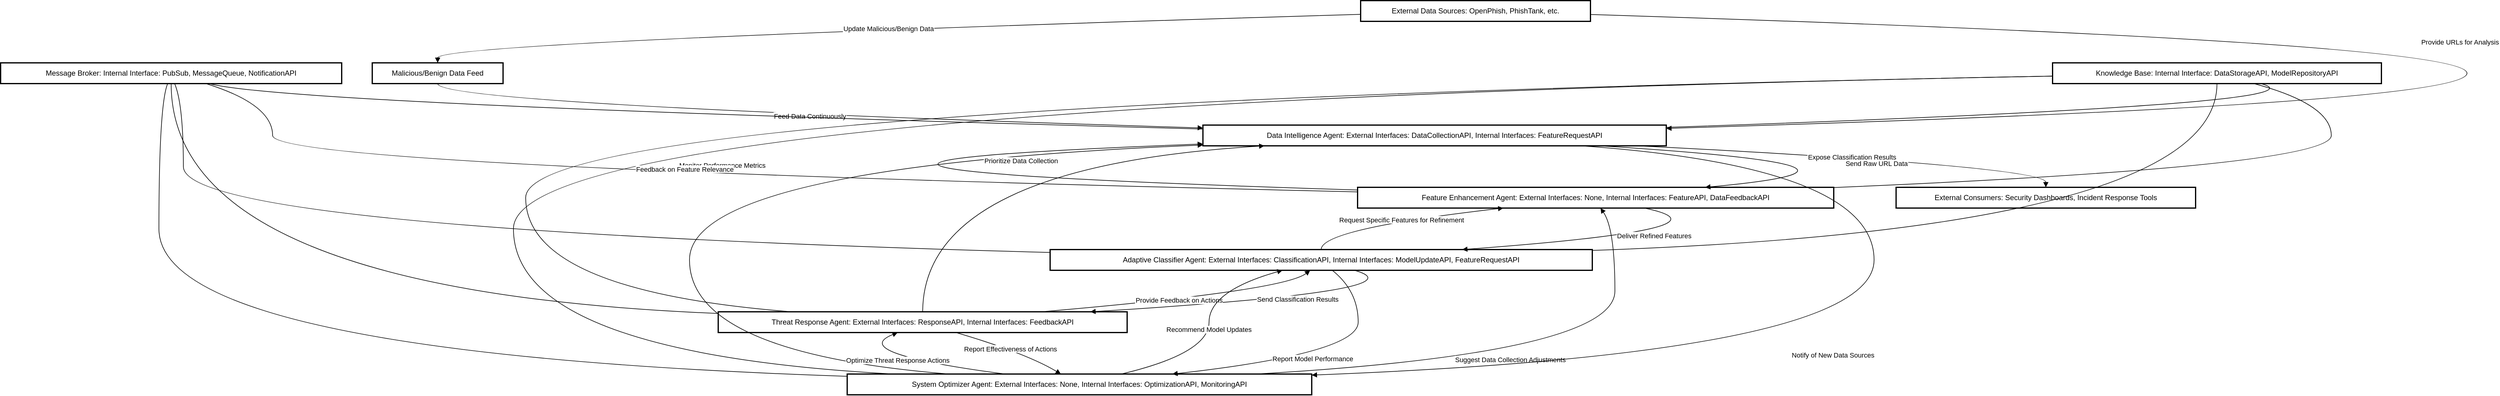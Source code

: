 <mxfile version="24.7.10">
  <diagram name="Page-1" id="Q6pKjs-gX08TMuT0FkWh">
    <mxGraphModel dx="1466" dy="877" grid="1" gridSize="10" guides="1" tooltips="1" connect="1" arrows="1" fold="1" page="1" pageScale="1" pageWidth="1169" pageHeight="827" math="0" shadow="0">
      <root>
        <mxCell id="0" />
        <mxCell id="1" parent="0" />
        <mxCell id="OQqi4LB0kqFBsAC29UD_-125" value="Data Intelligence Agent: External Interfaces: DataCollectionAPI, Internal Interfaces: FeatureRequestAPI" style="whiteSpace=wrap;strokeWidth=2;" vertex="1" parent="1">
          <mxGeometry x="1987" y="224" width="758" height="34" as="geometry" />
        </mxCell>
        <mxCell id="OQqi4LB0kqFBsAC29UD_-126" value="Feature Enhancement Agent: External Interfaces: None, Internal Interfaces: FeatureAPI, DataFeedbackAPI" style="whiteSpace=wrap;strokeWidth=2;" vertex="1" parent="1">
          <mxGeometry x="2240" y="326" width="779" height="34" as="geometry" />
        </mxCell>
        <mxCell id="OQqi4LB0kqFBsAC29UD_-127" value="Adaptive Classifier Agent: External Interfaces: ClassificationAPI, Internal Interfaces: ModelUpdateAPI, FeatureRequestAPI" style="whiteSpace=wrap;strokeWidth=2;" vertex="1" parent="1">
          <mxGeometry x="1737" y="428" width="887" height="34" as="geometry" />
        </mxCell>
        <mxCell id="OQqi4LB0kqFBsAC29UD_-128" value="Threat Response Agent: External Interfaces: ResponseAPI, Internal Interfaces: FeedbackAPI" style="whiteSpace=wrap;strokeWidth=2;" vertex="1" parent="1">
          <mxGeometry x="1194" y="530" width="669" height="34" as="geometry" />
        </mxCell>
        <mxCell id="OQqi4LB0kqFBsAC29UD_-129" value="System Optimizer Agent: External Interfaces: None, Internal Interfaces: OptimizationAPI, MonitoringAPI" style="whiteSpace=wrap;strokeWidth=2;" vertex="1" parent="1">
          <mxGeometry x="1405" y="632" width="760" height="34" as="geometry" />
        </mxCell>
        <mxCell id="OQqi4LB0kqFBsAC29UD_-130" value="Message Broker: Internal Interface: PubSub, MessageQueue, NotificationAPI" style="whiteSpace=wrap;strokeWidth=2;" vertex="1" parent="1">
          <mxGeometry x="20" y="122" width="558" height="34" as="geometry" />
        </mxCell>
        <mxCell id="OQqi4LB0kqFBsAC29UD_-131" value="External Data Sources: OpenPhish, PhishTank, etc." style="whiteSpace=wrap;strokeWidth=2;" vertex="1" parent="1">
          <mxGeometry x="2245" y="20" width="376" height="34" as="geometry" />
        </mxCell>
        <mxCell id="OQqi4LB0kqFBsAC29UD_-132" value="External Consumers: Security Dashboards, Incident Response Tools" style="whiteSpace=wrap;strokeWidth=2;" vertex="1" parent="1">
          <mxGeometry x="3121" y="326" width="490" height="34" as="geometry" />
        </mxCell>
        <mxCell id="OQqi4LB0kqFBsAC29UD_-133" value="Malicious/Benign Data Feed" style="whiteSpace=wrap;strokeWidth=2;" vertex="1" parent="1">
          <mxGeometry x="628" y="122" width="214" height="34" as="geometry" />
        </mxCell>
        <mxCell id="OQqi4LB0kqFBsAC29UD_-134" value="Knowledge Base: Internal Interface: DataStorageAPI, ModelRepositoryAPI" style="whiteSpace=wrap;strokeWidth=2;" vertex="1" parent="1">
          <mxGeometry x="3377" y="122" width="538" height="34" as="geometry" />
        </mxCell>
        <mxCell id="OQqi4LB0kqFBsAC29UD_-135" value="Provide URLs for Analysis" style="curved=1;startArrow=none;endArrow=block;exitX=1;exitY=0.67;entryX=1;entryY=0.16;rounded=0;" edge="1" parent="1" source="OQqi4LB0kqFBsAC29UD_-131" target="OQqi4LB0kqFBsAC29UD_-125">
          <mxGeometry relative="1" as="geometry">
            <Array as="points">
              <mxPoint x="4055" y="88" />
              <mxPoint x="4055" y="190" />
            </Array>
          </mxGeometry>
        </mxCell>
        <mxCell id="OQqi4LB0kqFBsAC29UD_-136" value="Expose Classification Results" style="curved=1;startArrow=none;endArrow=block;exitX=0.93;exitY=0.99;entryX=0.5;entryY=0;rounded=0;" edge="1" parent="1" source="OQqi4LB0kqFBsAC29UD_-125" target="OQqi4LB0kqFBsAC29UD_-132">
          <mxGeometry relative="1" as="geometry">
            <Array as="points">
              <mxPoint x="3366" y="292" />
            </Array>
          </mxGeometry>
        </mxCell>
        <mxCell id="OQqi4LB0kqFBsAC29UD_-137" value="Update Malicious/Benign Data" style="curved=1;startArrow=none;endArrow=block;exitX=0;exitY=0.66;entryX=0.5;entryY=0;rounded=0;" edge="1" parent="1" source="OQqi4LB0kqFBsAC29UD_-131" target="OQqi4LB0kqFBsAC29UD_-133">
          <mxGeometry relative="1" as="geometry">
            <Array as="points">
              <mxPoint x="735" y="88" />
            </Array>
          </mxGeometry>
        </mxCell>
        <mxCell id="OQqi4LB0kqFBsAC29UD_-138" value="Feed Data Continuously" style="curved=1;startArrow=none;endArrow=block;exitX=0.5;exitY=0.99;entryX=0;entryY=0.14;rounded=0;" edge="1" parent="1" source="OQqi4LB0kqFBsAC29UD_-133" target="OQqi4LB0kqFBsAC29UD_-125">
          <mxGeometry relative="1" as="geometry">
            <Array as="points">
              <mxPoint x="735" y="190" />
            </Array>
          </mxGeometry>
        </mxCell>
        <mxCell id="OQqi4LB0kqFBsAC29UD_-139" value="Send Raw URL Data" style="curved=1;startArrow=none;endArrow=block;exitX=0.85;exitY=0.99;entryX=0.73;entryY=0;rounded=0;" edge="1" parent="1" source="OQqi4LB0kqFBsAC29UD_-125" target="OQqi4LB0kqFBsAC29UD_-126">
          <mxGeometry relative="1" as="geometry">
            <Array as="points">
              <mxPoint x="3175" y="292" />
            </Array>
          </mxGeometry>
        </mxCell>
        <mxCell id="OQqi4LB0kqFBsAC29UD_-140" value="Deliver Refined Features" style="curved=1;startArrow=none;endArrow=block;exitX=0.6;exitY=0.99;entryX=0.76;entryY=0;rounded=0;" edge="1" parent="1" source="OQqi4LB0kqFBsAC29UD_-126" target="OQqi4LB0kqFBsAC29UD_-127">
          <mxGeometry relative="1" as="geometry">
            <Array as="points">
              <mxPoint x="2873" y="394" />
            </Array>
          </mxGeometry>
        </mxCell>
        <mxCell id="OQqi4LB0kqFBsAC29UD_-141" value="Send Classification Results" style="curved=1;startArrow=none;endArrow=block;exitX=0.56;exitY=0.99;entryX=0.91;entryY=0;rounded=0;" edge="1" parent="1" source="OQqi4LB0kqFBsAC29UD_-127" target="OQqi4LB0kqFBsAC29UD_-128">
          <mxGeometry relative="1" as="geometry">
            <Array as="points">
              <mxPoint x="2356" y="496" />
            </Array>
          </mxGeometry>
        </mxCell>
        <mxCell id="OQqi4LB0kqFBsAC29UD_-142" value="Provide Feedback on Actions" style="curved=1;startArrow=none;endArrow=block;exitX=0.79;exitY=0;entryX=0.48;entryY=0.99;rounded=0;" edge="1" parent="1" source="OQqi4LB0kqFBsAC29UD_-128" target="OQqi4LB0kqFBsAC29UD_-127">
          <mxGeometry relative="1" as="geometry">
            <Array as="points">
              <mxPoint x="2119" y="496" />
            </Array>
          </mxGeometry>
        </mxCell>
        <mxCell id="OQqi4LB0kqFBsAC29UD_-143" value="Monitor Performance Metrics" style="curved=1;startArrow=none;endArrow=block;exitX=0.22;exitY=0;entryX=0;entryY=0.96;rounded=0;" edge="1" parent="1" source="OQqi4LB0kqFBsAC29UD_-129" target="OQqi4LB0kqFBsAC29UD_-125">
          <mxGeometry relative="1" as="geometry">
            <Array as="points">
              <mxPoint x="1147" y="598" />
              <mxPoint x="1147" y="292" />
            </Array>
          </mxGeometry>
        </mxCell>
        <mxCell id="OQqi4LB0kqFBsAC29UD_-144" value="Suggest Data Collection Adjustments" style="curved=1;startArrow=none;endArrow=block;exitX=0.88;exitY=0;entryX=0.51;entryY=0.99;rounded=0;" edge="1" parent="1" source="OQqi4LB0kqFBsAC29UD_-129" target="OQqi4LB0kqFBsAC29UD_-126">
          <mxGeometry relative="1" as="geometry">
            <Array as="points">
              <mxPoint x="2661" y="598" />
              <mxPoint x="2661" y="394" />
            </Array>
          </mxGeometry>
        </mxCell>
        <mxCell id="OQqi4LB0kqFBsAC29UD_-145" value="Recommend Model Updates" style="curved=1;startArrow=none;endArrow=block;exitX=0.59;exitY=0;entryX=0.43;entryY=0.99;rounded=0;" edge="1" parent="1" source="OQqi4LB0kqFBsAC29UD_-129" target="OQqi4LB0kqFBsAC29UD_-127">
          <mxGeometry relative="1" as="geometry">
            <Array as="points">
              <mxPoint x="1997" y="598" />
              <mxPoint x="1997" y="496" />
            </Array>
          </mxGeometry>
        </mxCell>
        <mxCell id="OQqi4LB0kqFBsAC29UD_-146" value="Optimize Threat Response Actions" style="curved=1;startArrow=none;endArrow=block;exitX=0.34;exitY=0;entryX=0.44;entryY=0.99;rounded=0;" edge="1" parent="1" source="OQqi4LB0kqFBsAC29UD_-129" target="OQqi4LB0kqFBsAC29UD_-128">
          <mxGeometry relative="1" as="geometry">
            <Array as="points">
              <mxPoint x="1403" y="598" />
            </Array>
          </mxGeometry>
        </mxCell>
        <mxCell id="OQqi4LB0kqFBsAC29UD_-147" value="" style="curved=1;startArrow=none;endArrow=none;exitX=0.61;exitY=0.99;entryX=0;entryY=0.19;rounded=0;" edge="1" parent="1" source="OQqi4LB0kqFBsAC29UD_-130" target="OQqi4LB0kqFBsAC29UD_-125">
          <mxGeometry relative="1" as="geometry">
            <Array as="points">
              <mxPoint x="485" y="190" />
            </Array>
          </mxGeometry>
        </mxCell>
        <mxCell id="OQqi4LB0kqFBsAC29UD_-148" value="" style="curved=1;startArrow=none;endArrow=none;exitX=0.6;exitY=0.99;entryX=0;entryY=0.22;rounded=0;" edge="1" parent="1" source="OQqi4LB0kqFBsAC29UD_-130" target="OQqi4LB0kqFBsAC29UD_-126">
          <mxGeometry relative="1" as="geometry">
            <Array as="points">
              <mxPoint x="465" y="190" />
              <mxPoint x="465" y="292" />
            </Array>
          </mxGeometry>
        </mxCell>
        <mxCell id="OQqi4LB0kqFBsAC29UD_-149" value="" style="curved=1;startArrow=none;endArrow=none;exitX=0.51;exitY=0.99;entryX=0;entryY=0.14;rounded=0;" edge="1" parent="1" source="OQqi4LB0kqFBsAC29UD_-130" target="OQqi4LB0kqFBsAC29UD_-127">
          <mxGeometry relative="1" as="geometry">
            <Array as="points">
              <mxPoint x="319" y="190" />
              <mxPoint x="319" y="394" />
            </Array>
          </mxGeometry>
        </mxCell>
        <mxCell id="OQqi4LB0kqFBsAC29UD_-150" value="" style="curved=1;startArrow=none;endArrow=none;exitX=0.5;exitY=0.99;entryX=0;entryY=0.08;rounded=0;" edge="1" parent="1" source="OQqi4LB0kqFBsAC29UD_-130" target="OQqi4LB0kqFBsAC29UD_-128">
          <mxGeometry relative="1" as="geometry">
            <Array as="points">
              <mxPoint x="299" y="496" />
            </Array>
          </mxGeometry>
        </mxCell>
        <mxCell id="OQqi4LB0kqFBsAC29UD_-151" value="" style="curved=1;startArrow=none;endArrow=none;exitX=0.49;exitY=0.99;entryX=0;entryY=0.11;rounded=0;" edge="1" parent="1" source="OQqi4LB0kqFBsAC29UD_-130" target="OQqi4LB0kqFBsAC29UD_-129">
          <mxGeometry relative="1" as="geometry">
            <Array as="points">
              <mxPoint x="279" y="190" />
              <mxPoint x="279" y="598" />
            </Array>
          </mxGeometry>
        </mxCell>
        <mxCell id="OQqi4LB0kqFBsAC29UD_-152" value="" style="curved=1;startArrow=none;endArrow=none;exitX=0.63;exitY=0.99;entryX=1;entryY=0.11;rounded=0;" edge="1" parent="1" source="OQqi4LB0kqFBsAC29UD_-134" target="OQqi4LB0kqFBsAC29UD_-125">
          <mxGeometry relative="1" as="geometry">
            <Array as="points">
              <mxPoint x="3853" y="190" />
            </Array>
          </mxGeometry>
        </mxCell>
        <mxCell id="OQqi4LB0kqFBsAC29UD_-153" value="" style="curved=1;startArrow=none;endArrow=none;exitX=0.61;exitY=0.99;entryX=1;entryY=0.01;rounded=0;" edge="1" parent="1" source="OQqi4LB0kqFBsAC29UD_-134" target="OQqi4LB0kqFBsAC29UD_-126">
          <mxGeometry relative="1" as="geometry">
            <Array as="points">
              <mxPoint x="3833" y="190" />
              <mxPoint x="3833" y="292" />
            </Array>
          </mxGeometry>
        </mxCell>
        <mxCell id="OQqi4LB0kqFBsAC29UD_-154" value="" style="curved=1;startArrow=none;endArrow=none;exitX=0.5;exitY=0.99;entryX=1;entryY=0.04;rounded=0;" edge="1" parent="1" source="OQqi4LB0kqFBsAC29UD_-134" target="OQqi4LB0kqFBsAC29UD_-127">
          <mxGeometry relative="1" as="geometry">
            <Array as="points">
              <mxPoint x="3646" y="394" />
            </Array>
          </mxGeometry>
        </mxCell>
        <mxCell id="OQqi4LB0kqFBsAC29UD_-155" value="" style="curved=1;startArrow=none;endArrow=none;exitX=0;exitY=0.64;entryX=0.18;entryY=0;rounded=0;" edge="1" parent="1" source="OQqi4LB0kqFBsAC29UD_-134" target="OQqi4LB0kqFBsAC29UD_-128">
          <mxGeometry relative="1" as="geometry">
            <Array as="points">
              <mxPoint x="879" y="190" />
              <mxPoint x="879" y="496" />
            </Array>
          </mxGeometry>
        </mxCell>
        <mxCell id="OQqi4LB0kqFBsAC29UD_-156" value="" style="curved=1;startArrow=none;endArrow=none;exitX=0;exitY=0.64;entryX=0.1;entryY=0;rounded=0;" edge="1" parent="1" source="OQqi4LB0kqFBsAC29UD_-134" target="OQqi4LB0kqFBsAC29UD_-129">
          <mxGeometry relative="1" as="geometry">
            <Array as="points">
              <mxPoint x="859" y="190" />
              <mxPoint x="859" y="598" />
            </Array>
          </mxGeometry>
        </mxCell>
        <mxCell id="OQqi4LB0kqFBsAC29UD_-157" value="Request Specific Features for Refinement" style="curved=1;startArrow=none;endArrow=block;exitX=0.5;exitY=0;entryX=0.31;entryY=0.99;rounded=0;" edge="1" parent="1" source="OQqi4LB0kqFBsAC29UD_-127" target="OQqi4LB0kqFBsAC29UD_-126">
          <mxGeometry relative="1" as="geometry">
            <Array as="points">
              <mxPoint x="2180" y="394" />
            </Array>
          </mxGeometry>
        </mxCell>
        <mxCell id="OQqi4LB0kqFBsAC29UD_-158" value="Prioritize Data Collection" style="curved=1;startArrow=none;endArrow=block;exitX=0.5;exitY=0;entryX=0.14;entryY=0.99;rounded=0;" edge="1" parent="1" source="OQqi4LB0kqFBsAC29UD_-128" target="OQqi4LB0kqFBsAC29UD_-125">
          <mxGeometry relative="1" as="geometry">
            <Array as="points">
              <mxPoint x="1529" y="292" />
            </Array>
          </mxGeometry>
        </mxCell>
        <mxCell id="OQqi4LB0kqFBsAC29UD_-159" value="Feedback on Feature Relevance" style="curved=1;startArrow=none;endArrow=block;exitX=0;exitY=0.13;entryX=0;entryY=0.91;rounded=0;" edge="1" parent="1" source="OQqi4LB0kqFBsAC29UD_-126" target="OQqi4LB0kqFBsAC29UD_-125">
          <mxGeometry relative="1" as="geometry">
            <Array as="points">
              <mxPoint x="1013" y="292" />
            </Array>
          </mxGeometry>
        </mxCell>
        <mxCell id="OQqi4LB0kqFBsAC29UD_-160" value="Notify of New Data Sources" style="curved=1;startArrow=none;endArrow=block;exitX=0.81;exitY=0.99;entryX=1;entryY=0.05;rounded=0;" edge="1" parent="1" source="OQqi4LB0kqFBsAC29UD_-125" target="OQqi4LB0kqFBsAC29UD_-129">
          <mxGeometry relative="1" as="geometry">
            <Array as="points">
              <mxPoint x="3085" y="292" />
              <mxPoint x="3085" y="598" />
            </Array>
          </mxGeometry>
        </mxCell>
        <mxCell id="OQqi4LB0kqFBsAC29UD_-161" value="Report Model Performance" style="curved=1;startArrow=none;endArrow=block;exitX=0.52;exitY=0.99;entryX=0.7;entryY=0;rounded=0;" edge="1" parent="1" source="OQqi4LB0kqFBsAC29UD_-127" target="OQqi4LB0kqFBsAC29UD_-129">
          <mxGeometry relative="1" as="geometry">
            <Array as="points">
              <mxPoint x="2241" y="496" />
              <mxPoint x="2241" y="598" />
            </Array>
          </mxGeometry>
        </mxCell>
        <mxCell id="OQqi4LB0kqFBsAC29UD_-162" value="Report Effectiveness of Actions" style="curved=1;startArrow=none;endArrow=block;exitX=0.58;exitY=0.99;entryX=0.46;entryY=0;rounded=0;" edge="1" parent="1" source="OQqi4LB0kqFBsAC29UD_-128" target="OQqi4LB0kqFBsAC29UD_-129">
          <mxGeometry relative="1" as="geometry">
            <Array as="points">
              <mxPoint x="1698" y="598" />
            </Array>
          </mxGeometry>
        </mxCell>
      </root>
    </mxGraphModel>
  </diagram>
</mxfile>

